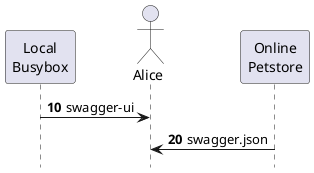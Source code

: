 @startuml
hide footbox
participant "Local\nBusybox" as Local
actor Alice
participant "Online\nPetstore" as Petstore
autonumber 10
Local -> Alice : swagger-ui
autonumber 20
Alice <- Petstore : swagger.json
@enduml